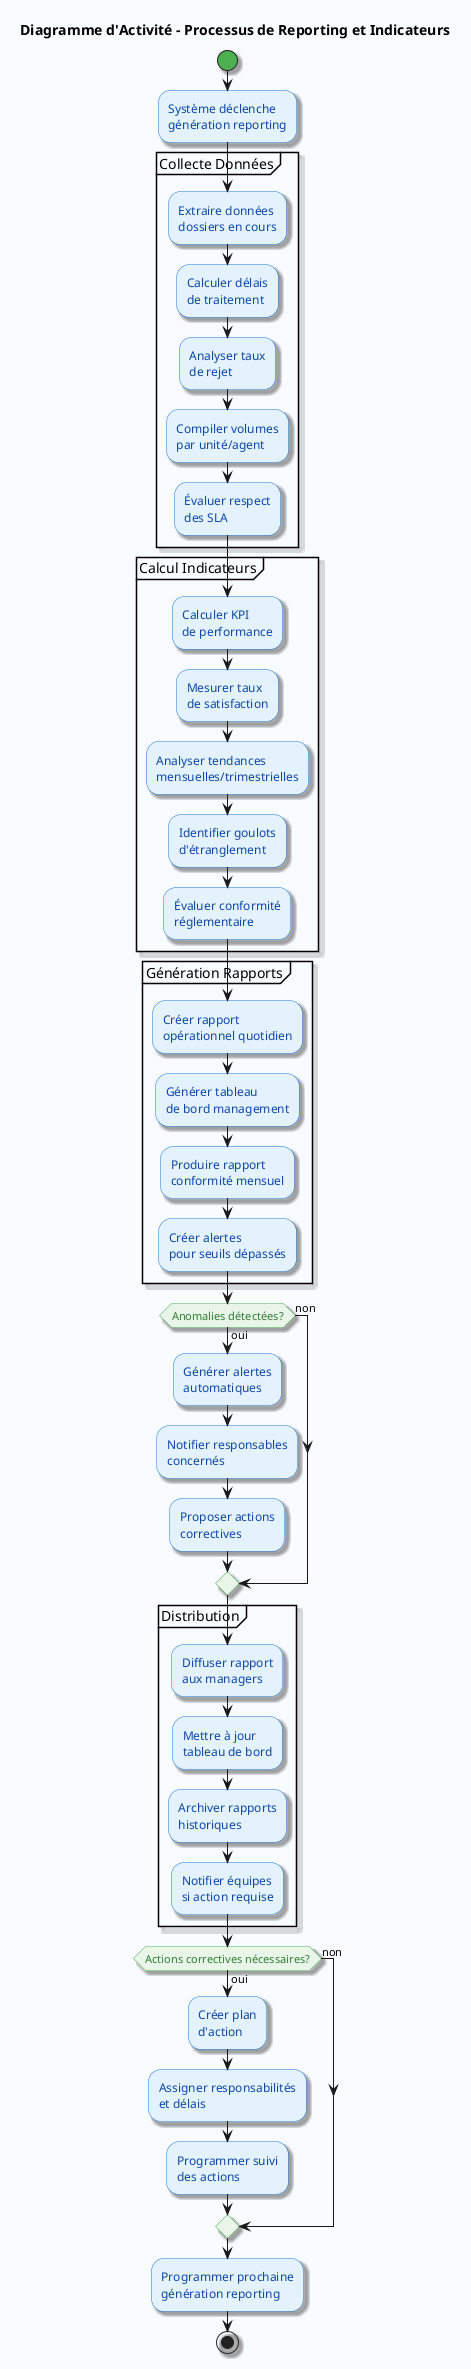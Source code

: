 @startuml ProcessusReporting
skinparam backgroundColor #F8FBFF
skinparam activity {
    BackgroundColor #E3F2FD
    BorderColor #1976D2
    FontColor #0D47A1
    DiamondBackgroundColor #E8F5E8
    DiamondBorderColor #4CAF50
    DiamondFontColor #2E7D32
    StartColor #4CAF50
    EndColor #F44336
}
skinparam shadowing true

title Diagramme d'Activité - Processus de Reporting et Indicateurs

start

:Système déclenche
génération reporting;

partition "Collecte Données" {
    :Extraire données
    dossiers en cours;
    
    :Calculer délais
    de traitement;
    
    :Analyser taux
    de rejet;
    
    :Compiler volumes
    par unité/agent;
    
    :Évaluer respect
    des SLA;
}

partition "Calcul Indicateurs" {
    :Calculer KPI
    de performance;
    
    :Mesurer taux
    de satisfaction;
    
    :Analyser tendances
    mensuelles/trimestrielles;
    
    :Identifier goulots
    d'étranglement;
    
    :Évaluer conformité
    réglementaire;
}

partition "Génération Rapports" {
    :Créer rapport
    opérationnel quotidien;
    
    :Générer tableau
    de bord management;
    
    :Produire rapport
    conformité mensuel;
    
    :Créer alertes
    pour seuils dépassés;
}

if (Anomalies détectées?) then (oui)
    :Générer alertes
    automatiques;
    
    :Notifier responsables
    concernés;
    
    :Proposer actions
    correctives;
else (non)
endif

partition "Distribution" {
    :Diffuser rapport
    aux managers;
    
    :Mettre à jour
    tableau de bord;
    
    :Archiver rapports
    historiques;
    
    :Notifier équipes
    si action requise;
}

if (Actions correctives nécessaires?) then (oui)
    :Créer plan
    d'action;
    
    :Assigner responsabilités
    et délais;
    
    :Programmer suivi
    des actions;
else (non)
endif

:Programmer prochaine
génération reporting;

stop

@enduml
